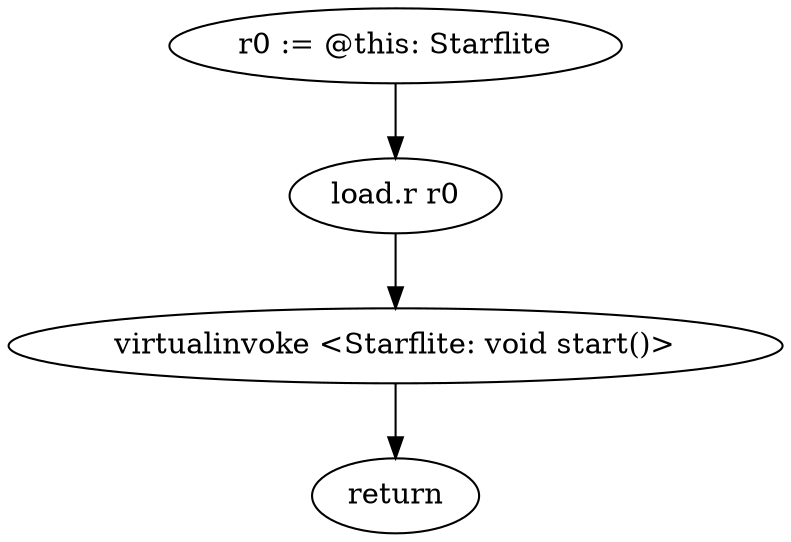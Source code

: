 digraph "" {
    "r0 := @this: Starflite"
    "load.r r0"
    "r0 := @this: Starflite"->"load.r r0";
    "virtualinvoke <Starflite: void start()>"
    "load.r r0"->"virtualinvoke <Starflite: void start()>";
    "return"
    "virtualinvoke <Starflite: void start()>"->"return";
}
